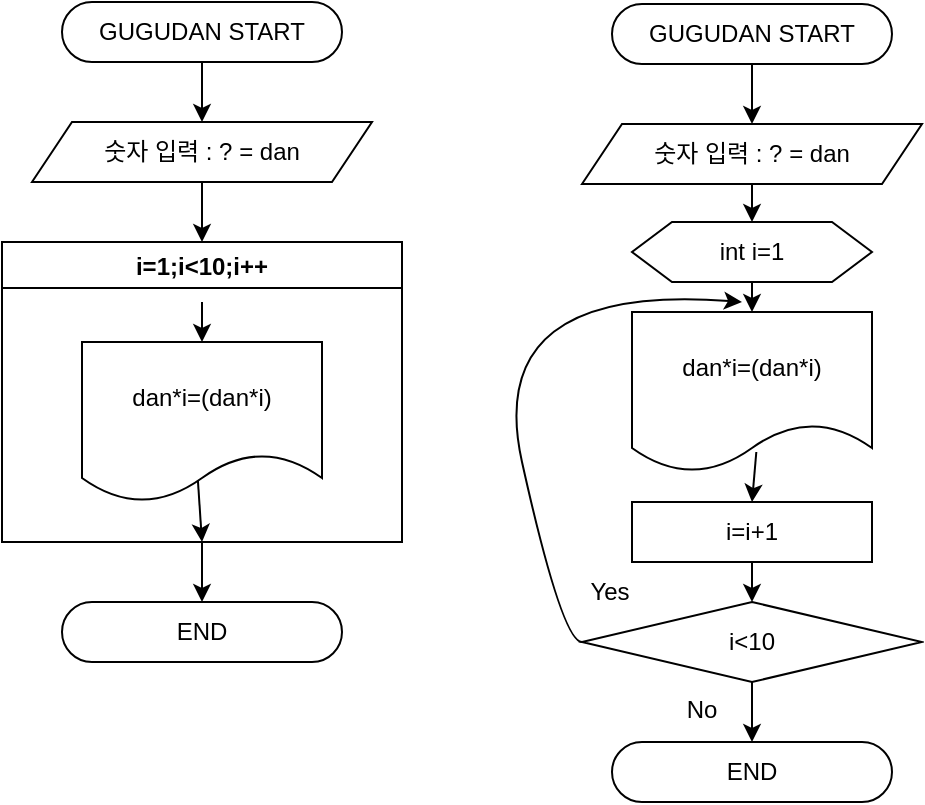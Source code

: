 <mxfile version="17.4.0" type="device"><diagram id="ooH4T2JF6WbFQ78kL5d_" name="Page-1"><mxGraphModel dx="1038" dy="547" grid="1" gridSize="10" guides="1" tooltips="1" connect="1" arrows="1" fold="1" page="1" pageScale="1" pageWidth="827" pageHeight="1169" math="0" shadow="0"><root><mxCell id="0"/><mxCell id="1" parent="0"/><mxCell id="kyy0gt0JFsN9nWblNO3m-14" style="edgeStyle=orthogonalEdgeStyle;rounded=0;orthogonalLoop=1;jettySize=auto;html=1;exitX=0.5;exitY=1;exitDx=0;exitDy=0;entryX=0.5;entryY=0;entryDx=0;entryDy=0;" edge="1" parent="1" source="kyy0gt0JFsN9nWblNO3m-1" target="kyy0gt0JFsN9nWblNO3m-3"><mxGeometry relative="1" as="geometry"/></mxCell><mxCell id="kyy0gt0JFsN9nWblNO3m-1" value="GUGUDAN START" style="rounded=1;whiteSpace=wrap;html=1;arcSize=50;" vertex="1" parent="1"><mxGeometry x="170" y="50" width="140" height="30" as="geometry"/></mxCell><mxCell id="kyy0gt0JFsN9nWblNO3m-2" value="END" style="rounded=1;whiteSpace=wrap;html=1;arcSize=50;" vertex="1" parent="1"><mxGeometry x="170" y="350" width="140" height="30" as="geometry"/></mxCell><mxCell id="kyy0gt0JFsN9nWblNO3m-16" style="edgeStyle=orthogonalEdgeStyle;rounded=0;orthogonalLoop=1;jettySize=auto;html=1;exitX=0.5;exitY=1;exitDx=0;exitDy=0;entryX=0.5;entryY=0;entryDx=0;entryDy=0;" edge="1" parent="1" source="kyy0gt0JFsN9nWblNO3m-3" target="kyy0gt0JFsN9nWblNO3m-4"><mxGeometry relative="1" as="geometry"/></mxCell><mxCell id="kyy0gt0JFsN9nWblNO3m-3" value="숫자 입력 : ? = dan" style="shape=parallelogram;perimeter=parallelogramPerimeter;whiteSpace=wrap;html=1;fixedSize=1;" vertex="1" parent="1"><mxGeometry x="155" y="110" width="170" height="30" as="geometry"/></mxCell><mxCell id="kyy0gt0JFsN9nWblNO3m-4" value="i=1;i&lt;10;i++" style="swimlane;" vertex="1" parent="1"><mxGeometry x="140" y="170" width="200" height="150" as="geometry"/></mxCell><mxCell id="kyy0gt0JFsN9nWblNO3m-5" value="dan*i=(dan*i)" style="shape=document;whiteSpace=wrap;html=1;boundedLbl=1;" vertex="1" parent="kyy0gt0JFsN9nWblNO3m-4"><mxGeometry x="40" y="50" width="120" height="80" as="geometry"/></mxCell><mxCell id="kyy0gt0JFsN9nWblNO3m-17" value="" style="endArrow=classic;html=1;rounded=0;exitX=0.483;exitY=0.867;exitDx=0;exitDy=0;exitPerimeter=0;entryX=0.5;entryY=1;entryDx=0;entryDy=0;" edge="1" parent="kyy0gt0JFsN9nWblNO3m-4" source="kyy0gt0JFsN9nWblNO3m-5" target="kyy0gt0JFsN9nWblNO3m-4"><mxGeometry width="50" height="50" relative="1" as="geometry"><mxPoint x="250" y="140" as="sourcePoint"/><mxPoint x="300" y="90" as="targetPoint"/></mxGeometry></mxCell><mxCell id="kyy0gt0JFsN9nWblNO3m-6" value="GUGUDAN START" style="rounded=1;whiteSpace=wrap;html=1;arcSize=50;" vertex="1" parent="1"><mxGeometry x="445" y="51" width="140" height="30" as="geometry"/></mxCell><mxCell id="kyy0gt0JFsN9nWblNO3m-7" value="END" style="rounded=1;whiteSpace=wrap;html=1;arcSize=50;" vertex="1" parent="1"><mxGeometry x="445" y="420" width="140" height="30" as="geometry"/></mxCell><mxCell id="kyy0gt0JFsN9nWblNO3m-8" value="숫자 입력 : ? = dan" style="shape=parallelogram;perimeter=parallelogramPerimeter;whiteSpace=wrap;html=1;fixedSize=1;" vertex="1" parent="1"><mxGeometry x="430" y="111" width="170" height="30" as="geometry"/></mxCell><mxCell id="kyy0gt0JFsN9nWblNO3m-9" value="dan*i=(dan*i)" style="shape=document;whiteSpace=wrap;html=1;boundedLbl=1;" vertex="1" parent="1"><mxGeometry x="455" y="205" width="120" height="80" as="geometry"/></mxCell><mxCell id="kyy0gt0JFsN9nWblNO3m-10" value="i=i+1" style="rounded=0;whiteSpace=wrap;html=1;" vertex="1" parent="1"><mxGeometry x="455" y="300" width="120" height="30" as="geometry"/></mxCell><mxCell id="kyy0gt0JFsN9nWblNO3m-11" value="int i=1" style="shape=hexagon;perimeter=hexagonPerimeter2;whiteSpace=wrap;html=1;fixedSize=1;" vertex="1" parent="1"><mxGeometry x="455" y="160" width="120" height="30" as="geometry"/></mxCell><mxCell id="kyy0gt0JFsN9nWblNO3m-12" value="i&amp;lt;10" style="rhombus;whiteSpace=wrap;html=1;" vertex="1" parent="1"><mxGeometry x="430" y="350" width="170" height="40" as="geometry"/></mxCell><mxCell id="kyy0gt0JFsN9nWblNO3m-13" value="" style="endArrow=classic;html=1;rounded=0;" edge="1" parent="1" target="kyy0gt0JFsN9nWblNO3m-5"><mxGeometry width="50" height="50" relative="1" as="geometry"><mxPoint x="240" y="200" as="sourcePoint"/><mxPoint x="440" y="260" as="targetPoint"/></mxGeometry></mxCell><mxCell id="kyy0gt0JFsN9nWblNO3m-15" value="" style="endArrow=classic;html=1;rounded=0;exitX=0.5;exitY=1;exitDx=0;exitDy=0;entryX=0.5;entryY=0;entryDx=0;entryDy=0;" edge="1" parent="1" source="kyy0gt0JFsN9nWblNO3m-4" target="kyy0gt0JFsN9nWblNO3m-2"><mxGeometry width="50" height="50" relative="1" as="geometry"><mxPoint x="390" y="310" as="sourcePoint"/><mxPoint x="440" y="260" as="targetPoint"/></mxGeometry></mxCell><mxCell id="kyy0gt0JFsN9nWblNO3m-18" value="" style="endArrow=classic;html=1;rounded=0;exitX=0.5;exitY=1;exitDx=0;exitDy=0;" edge="1" parent="1" source="kyy0gt0JFsN9nWblNO3m-6" target="kyy0gt0JFsN9nWblNO3m-8"><mxGeometry width="50" height="50" relative="1" as="geometry"><mxPoint x="390" y="310" as="sourcePoint"/><mxPoint x="440" y="260" as="targetPoint"/></mxGeometry></mxCell><mxCell id="kyy0gt0JFsN9nWblNO3m-19" value="" style="endArrow=classic;html=1;rounded=0;exitX=0.5;exitY=1;exitDx=0;exitDy=0;" edge="1" parent="1" source="kyy0gt0JFsN9nWblNO3m-8" target="kyy0gt0JFsN9nWblNO3m-11"><mxGeometry width="50" height="50" relative="1" as="geometry"><mxPoint x="390" y="310" as="sourcePoint"/><mxPoint x="440" y="260" as="targetPoint"/></mxGeometry></mxCell><mxCell id="kyy0gt0JFsN9nWblNO3m-20" value="" style="endArrow=classic;html=1;rounded=0;exitX=0.5;exitY=1;exitDx=0;exitDy=0;" edge="1" parent="1" source="kyy0gt0JFsN9nWblNO3m-11" target="kyy0gt0JFsN9nWblNO3m-9"><mxGeometry width="50" height="50" relative="1" as="geometry"><mxPoint x="390" y="310" as="sourcePoint"/><mxPoint x="440" y="260" as="targetPoint"/></mxGeometry></mxCell><mxCell id="kyy0gt0JFsN9nWblNO3m-21" value="" style="endArrow=classic;html=1;rounded=0;exitX=0.518;exitY=0.875;exitDx=0;exitDy=0;exitPerimeter=0;entryX=0.5;entryY=0;entryDx=0;entryDy=0;" edge="1" parent="1" source="kyy0gt0JFsN9nWblNO3m-9" target="kyy0gt0JFsN9nWblNO3m-10"><mxGeometry width="50" height="50" relative="1" as="geometry"><mxPoint x="390" y="310" as="sourcePoint"/><mxPoint x="440" y="260" as="targetPoint"/></mxGeometry></mxCell><mxCell id="kyy0gt0JFsN9nWblNO3m-22" value="" style="endArrow=classic;html=1;rounded=0;exitX=0.5;exitY=1;exitDx=0;exitDy=0;entryX=0.5;entryY=0;entryDx=0;entryDy=0;" edge="1" parent="1" source="kyy0gt0JFsN9nWblNO3m-10" target="kyy0gt0JFsN9nWblNO3m-12"><mxGeometry width="50" height="50" relative="1" as="geometry"><mxPoint x="390" y="310" as="sourcePoint"/><mxPoint x="440" y="260" as="targetPoint"/></mxGeometry></mxCell><mxCell id="kyy0gt0JFsN9nWblNO3m-23" value="" style="endArrow=classic;html=1;rounded=0;exitX=0.5;exitY=1;exitDx=0;exitDy=0;entryX=0.5;entryY=0;entryDx=0;entryDy=0;" edge="1" parent="1" source="kyy0gt0JFsN9nWblNO3m-12" target="kyy0gt0JFsN9nWblNO3m-7"><mxGeometry width="50" height="50" relative="1" as="geometry"><mxPoint x="390" y="310" as="sourcePoint"/><mxPoint x="440" y="260" as="targetPoint"/></mxGeometry></mxCell><mxCell id="kyy0gt0JFsN9nWblNO3m-24" value="Yes" style="text;html=1;strokeColor=none;fillColor=none;align=center;verticalAlign=middle;whiteSpace=wrap;rounded=0;" vertex="1" parent="1"><mxGeometry x="414" y="330" width="60" height="30" as="geometry"/></mxCell><mxCell id="kyy0gt0JFsN9nWblNO3m-25" value="" style="curved=1;endArrow=classic;html=1;rounded=0;exitX=0;exitY=0.5;exitDx=0;exitDy=0;" edge="1" parent="1" source="kyy0gt0JFsN9nWblNO3m-12"><mxGeometry width="50" height="50" relative="1" as="geometry"><mxPoint x="390" y="310" as="sourcePoint"/><mxPoint x="510" y="200" as="targetPoint"/><Array as="points"><mxPoint x="420" y="370"/><mxPoint x="380" y="190"/></Array></mxGeometry></mxCell><mxCell id="kyy0gt0JFsN9nWblNO3m-26" value="No" style="text;html=1;strokeColor=none;fillColor=none;align=center;verticalAlign=middle;whiteSpace=wrap;rounded=0;" vertex="1" parent="1"><mxGeometry x="460" y="389" width="60" height="30" as="geometry"/></mxCell></root></mxGraphModel></diagram></mxfile>